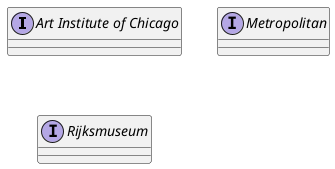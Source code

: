 @startuml APIs

interface "Art Institute of Chicago"
interface "Metropolitan"
interface "Rijksmuseum"

@enduml
